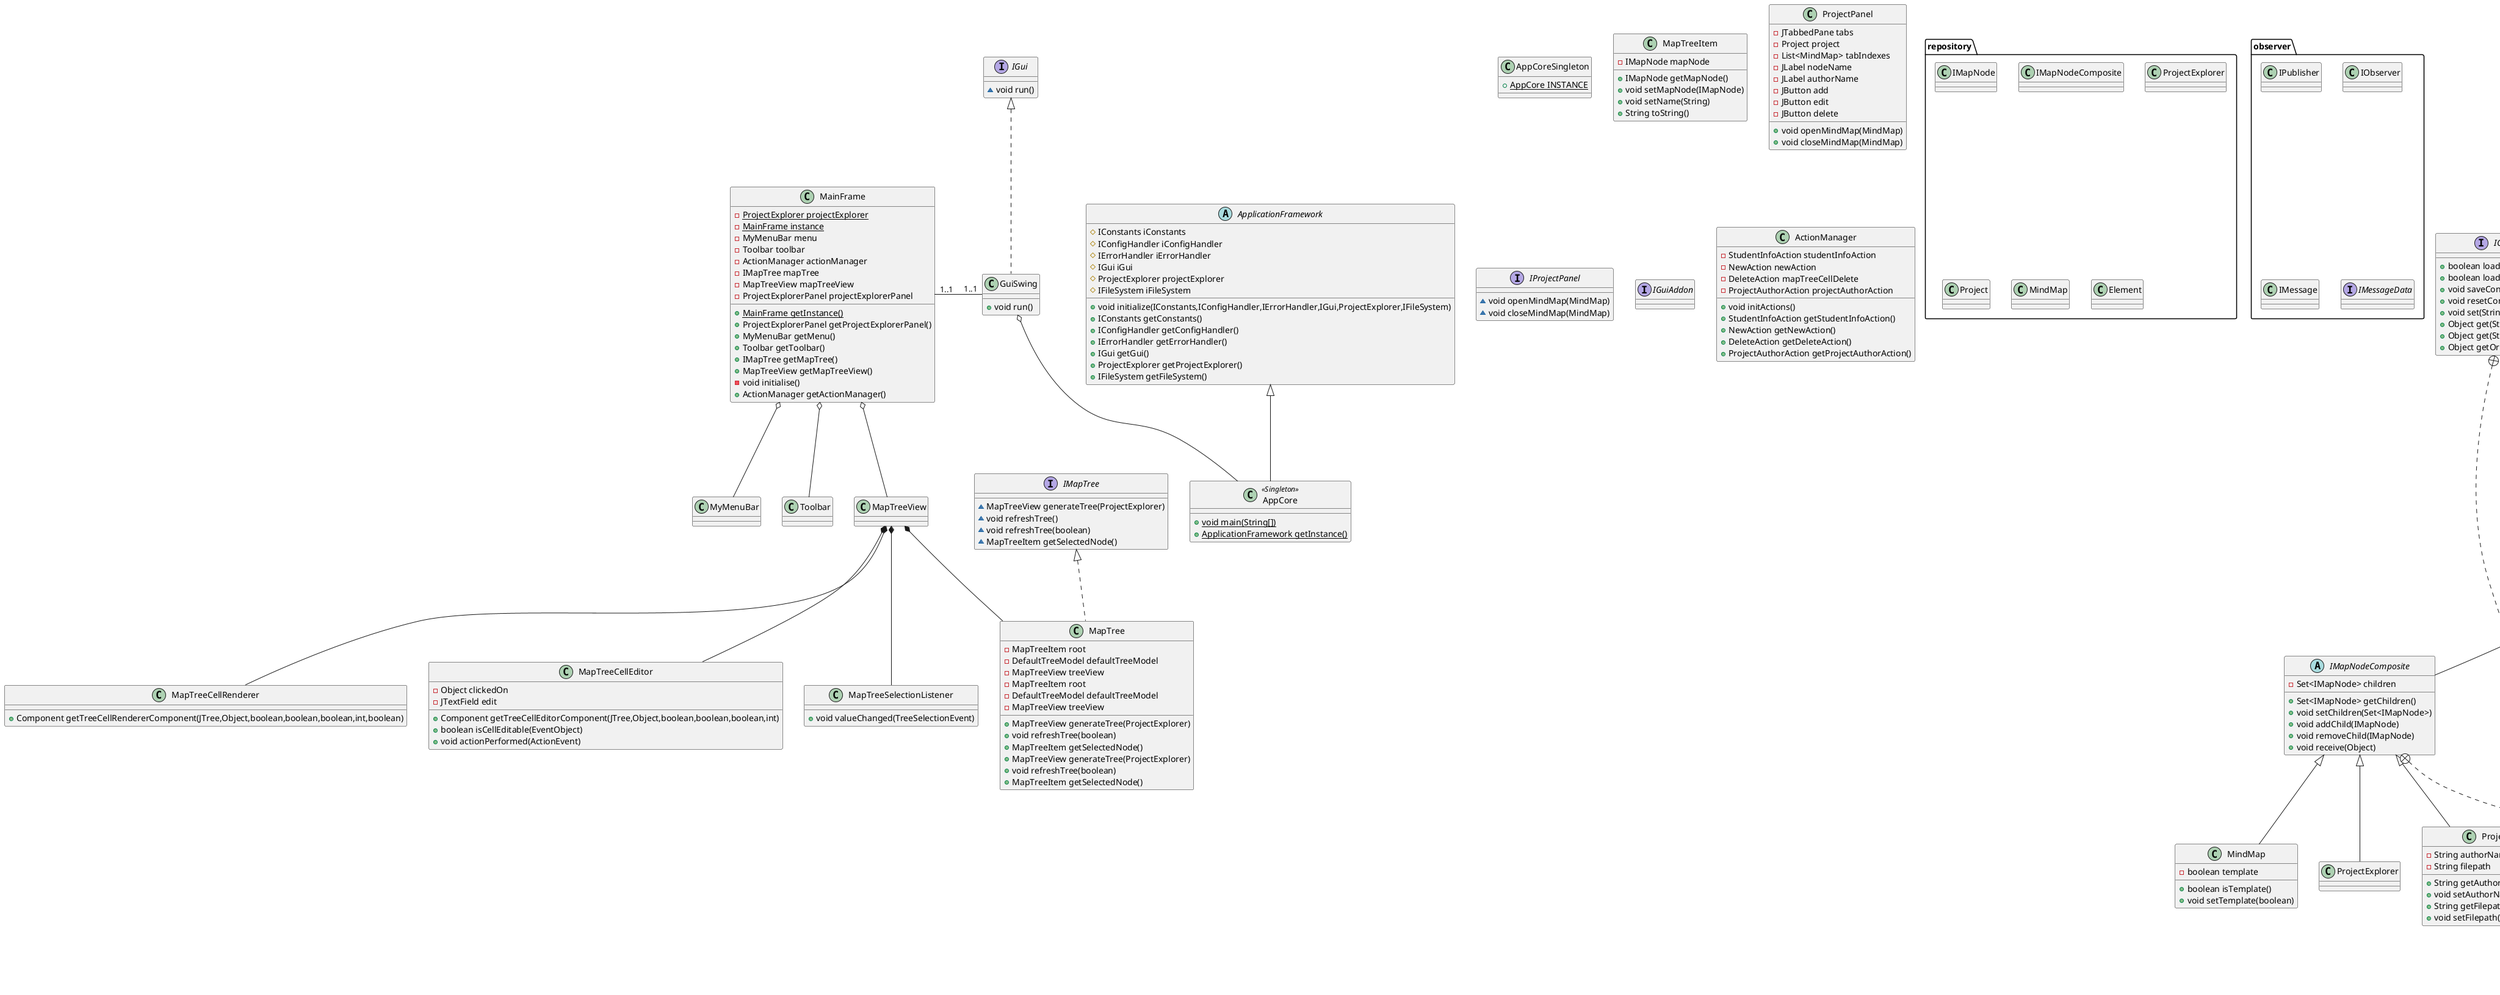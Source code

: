@startuml

' --- Repository ---

package repository {
    class IMapNode
    class IMapNodeComposite
    class ProjectExplorer
    class Project
    class MindMap
    class Element
}

abstract class IMapNode {
+ Set<IMapNodeComposite> parents
- String nodeName
+ Set<IMapNodeComposite> getParents()
+ void setParents(Set<IMapNodeComposite>)
+ String getNodeName()
+ void setNodeName(String)
+ String toString()
+ void addParent(IMapNodeComposite)
+ void removeParent(IMapNodeComposite)
+ void receive(Object)
}
abstract class IMapNodeComposite {
- Set<IMapNode> children
+ Set<IMapNode> getChildren()
+ void setChildren(Set<IMapNode>)
+ void addChild(IMapNode)
+ void removeChild(IMapNode)
+ void receive(Object)
}
class ProjectExplorer {
}
class Project {
- String authorName
- String filepath
+ String getAuthorName()
+ void setAuthorName(String)
+ String getFilepath()
+ void setFilepath(String)
}
class MindMap {
- boolean template
+ boolean isTemplate()
+ void setTemplate(boolean)
}
class Element {
- int posX
- int posY
- int color
- String content
+ int getPosX()
+ void setPosX(int)
+ int getPosY()
+ void setPosY()
+ int getColor()
+ void setColor(int)
+ String getContent()
+ void setContent(String)
}

' --- Observer ---

package observer {
    class IPublisher
    class IObserver
    class IMessage
    interface IMessageData
}

abstract class IPublisher {
- Set<IObserver> observers
+ Set<IObserver> getObservers()
+ void setObservers(Set<IObserver>)
+ void publish(IMessage)
+ void addObserver(IObserver)
+ void removeObserver(IObserver)
}
abstract class IObserver {
- Set<IPublisher> publishers
+ Set<IPublisher> getPublishers()
+ void setPublishers(Set<IPublisher>)
+ void receive(Object)
+ void addPublisher(IPublisher)
+ void removePublisher(IPublisher)
}
abstract class IMessage<S, T> {
- S status
- T data
+ S getStatus()
+ T getData()
+ boolean equals(Object)
+ int hashCode()
}
interface IMessageData<T> {
- T sender
+ T getSender()
}

' --- ApplicationFramework ---

class AppCore <<Singleton>> {
+ {static} void main(String[])
+ {static} ApplicationFramework getInstance()
}
class AppCoreSingleton {
+ {static} AppCore INSTANCE
}
abstract class ApplicationFramework {
# IConstants iConstants
# IConfigHandler iConfigHandler
# IErrorHandler iErrorHandler
# IGui iGui
# ProjectExplorer projectExplorer
# IFileSystem iFileSystem
+ void initialize(IConstants,IConfigHandler,IErrorHandler,IGui,ProjectExplorer,IFileSystem)
+ IConstants getConstants()
+ IConfigHandler getConfigHandler()
+ IErrorHandler getErrorHandler()
+ IGui getGui()
+ ProjectExplorer getProjectExplorer()
+ IFileSystem getFileSystem()
}

' --- Addon ---

' --- ConfigHandler ---

' --- Constants ---

package confighandler {
    interface IConfigHandler
}

interface IConfigHandler {
+ boolean loadConfig(String)
+ boolean loadConfig()
+ void saveConfig()
+ void resetConfig()
+ void set(String,String)
+ Object get(String)
+ Object get(String,Object)
+ Object getOrDefault(String,Object)
}

' --- Filesystem ---

' --- GUI ---

' --- GUI.Swing? ---
class GuiSwing {
+ void run()
}
class MapTreeCellRenderer {
+ Component getTreeCellRendererComponent(JTree,Object,boolean,boolean,boolean,int,boolean)
}
class MapTreeItem {
- IMapNode mapNode
+ IMapNode getMapNode()
+ void setMapNode(IMapNode)
+ void setName(String)
+ String toString()
}
class MyMenuBar {
}
class ProjectPanel {
- JTabbedPane tabs
- Project project
- List<MindMap> tabIndexes
- JLabel nodeName
- JLabel authorName
- JButton add
- JButton edit
- JButton delete
+ void openMindMap(MindMap)
+ void closeMindMap(MindMap)
}
class MapTreeCellEditor {
- Object clickedOn
- JTextField edit
+ Component getTreeCellEditorComponent(JTree,Object,boolean,boolean,boolean,int)
+ boolean isCellEditable(EventObject)
+ void actionPerformed(ActionEvent)
}
class MainFrame {
- {static} ProjectExplorer projectExplorer
- {static} MainFrame instance
- MyMenuBar menu
- Toolbar toolbar
- ActionManager actionManager
- IMapTree mapTree
- MapTreeView mapTreeView
- ProjectExplorerPanel projectExplorerPanel
+ {static} MainFrame getInstance()
+ ProjectExplorerPanel getProjectExplorerPanel()
+ MyMenuBar getMenu()
+ Toolbar getToolbar()
+ IMapTree getMapTree()
+ MapTreeView getMapTreeView()
- void initialise()
+ ActionManager getActionManager()
}
interface IProjectPanel {
~ void openMindMap(MindMap)
~ void closeMindMap(MindMap)
}
interface IGuiAddon {
}
class ActionManager {
- StudentInfoAction studentInfoAction
- NewAction newAction
- DeleteAction mapTreeCellDelete
- ProjectAuthorAction projectAuthorAction
+ void initActions()
+ StudentInfoAction getStudentInfoAction()
+ NewAction getNewAction()
+ DeleteAction getDeleteAction()
+ ProjectAuthorAction getProjectAuthorAction()
}
class MapTree {
- MapTreeItem root
- DefaultTreeModel defaultTreeModel
- MapTreeView treeView
+ MapTreeView generateTree(ProjectExplorer)
+ void refreshTree(boolean)
+ MapTreeItem getSelectedNode()
}
interface IGui {
~ void run()
}
class Toolbar {
}
class MapTreeSelectionListener {
+ void valueChanged(TreeSelectionEvent)
}

interface IMapTree {
~ MapTreeView generateTree(ProjectExplorer)
~ void refreshTree()
~ void refreshTree(boolean)
~ MapTreeItem getSelectedNode()
}
class MapTreeView {
}
class MapTree {
- MapTreeItem root
- DefaultTreeModel defaultTreeModel
- MapTreeView treeView
+ MapTreeView generateTree(ProjectExplorer)
+ void refreshTree(boolean)
+ MapTreeItem getSelectedNode()
}
' --- Relations ---

IMapNodeComposite <|-- ProjectExplorer
ApplicationFramework <|-- AppCore
AppCore +.. AppCore.AppCoreSingleton
IMapNode <|-- Element
IMapNodeComposite <|-- MindMap
IPublisher <|-- IAddon
IPublisher <|-- IMapNode
IMapNode +.. Message
IMessage <|-- Message
Message +.. EditedMessageData
IMessageData <|-- EditedMessageData
Message +.. ParentChangeMessageData
IMessageData <|-- ParentChangeMessageData
IMapNodeComposite <|-- Project
IConstants <|.. StandardConstants
IFileSystem +.. Message
IMessage <|-- Message
IPublisher <|-- IAddonManager
IAddonManager +.. Message
IMessage <|-- Message
Message +.. AddonInitializedMessageData
IMessageData <|-- AddonInitializedMessageData
IConfigHandler <|.. StandardConfigHandler
IPublisher <|-- StandardConfigHandler
IGui <|.. GuiSwing
IConfigHandler +.. Message
IMessage <|-- Message
Message +.. ConfigMessageData
IMessageData <|-- ConfigMessageData
Message +.. ConfigChangeMessageData
IMessageData <|-- ConfigChangeMessageData
IObserver <|-- IPublisher
IFileSystem <|.. LocalFileSystem
IPublisher <|-- LocalFileSystem
IMapNode <|-- IMapNodeComposite
IMapNodeComposite +.. Message
IMessage <|-- Message
Message +.. ChildChangeMessageData
IMessageData <|-- ChildChangeMessageData
IAddonManager <|-- StandardAddonManager
MainFrame o-- MyMenuBar
MainFrame "1..1" - "1..1" GuiSwing
GuiSwing o-- AppCore
MainFrame o-- Toolbar
MainFrame o-- MapTreeView
MapTreeView *-- MapTree
IMapTree <|.. MapTree
MapTreeView *-- MapTreeCellEditor
MapTreeView *-- MapTreeCellRenderer
MapTreeView *-- MapTreeSelectionListener


@enduml